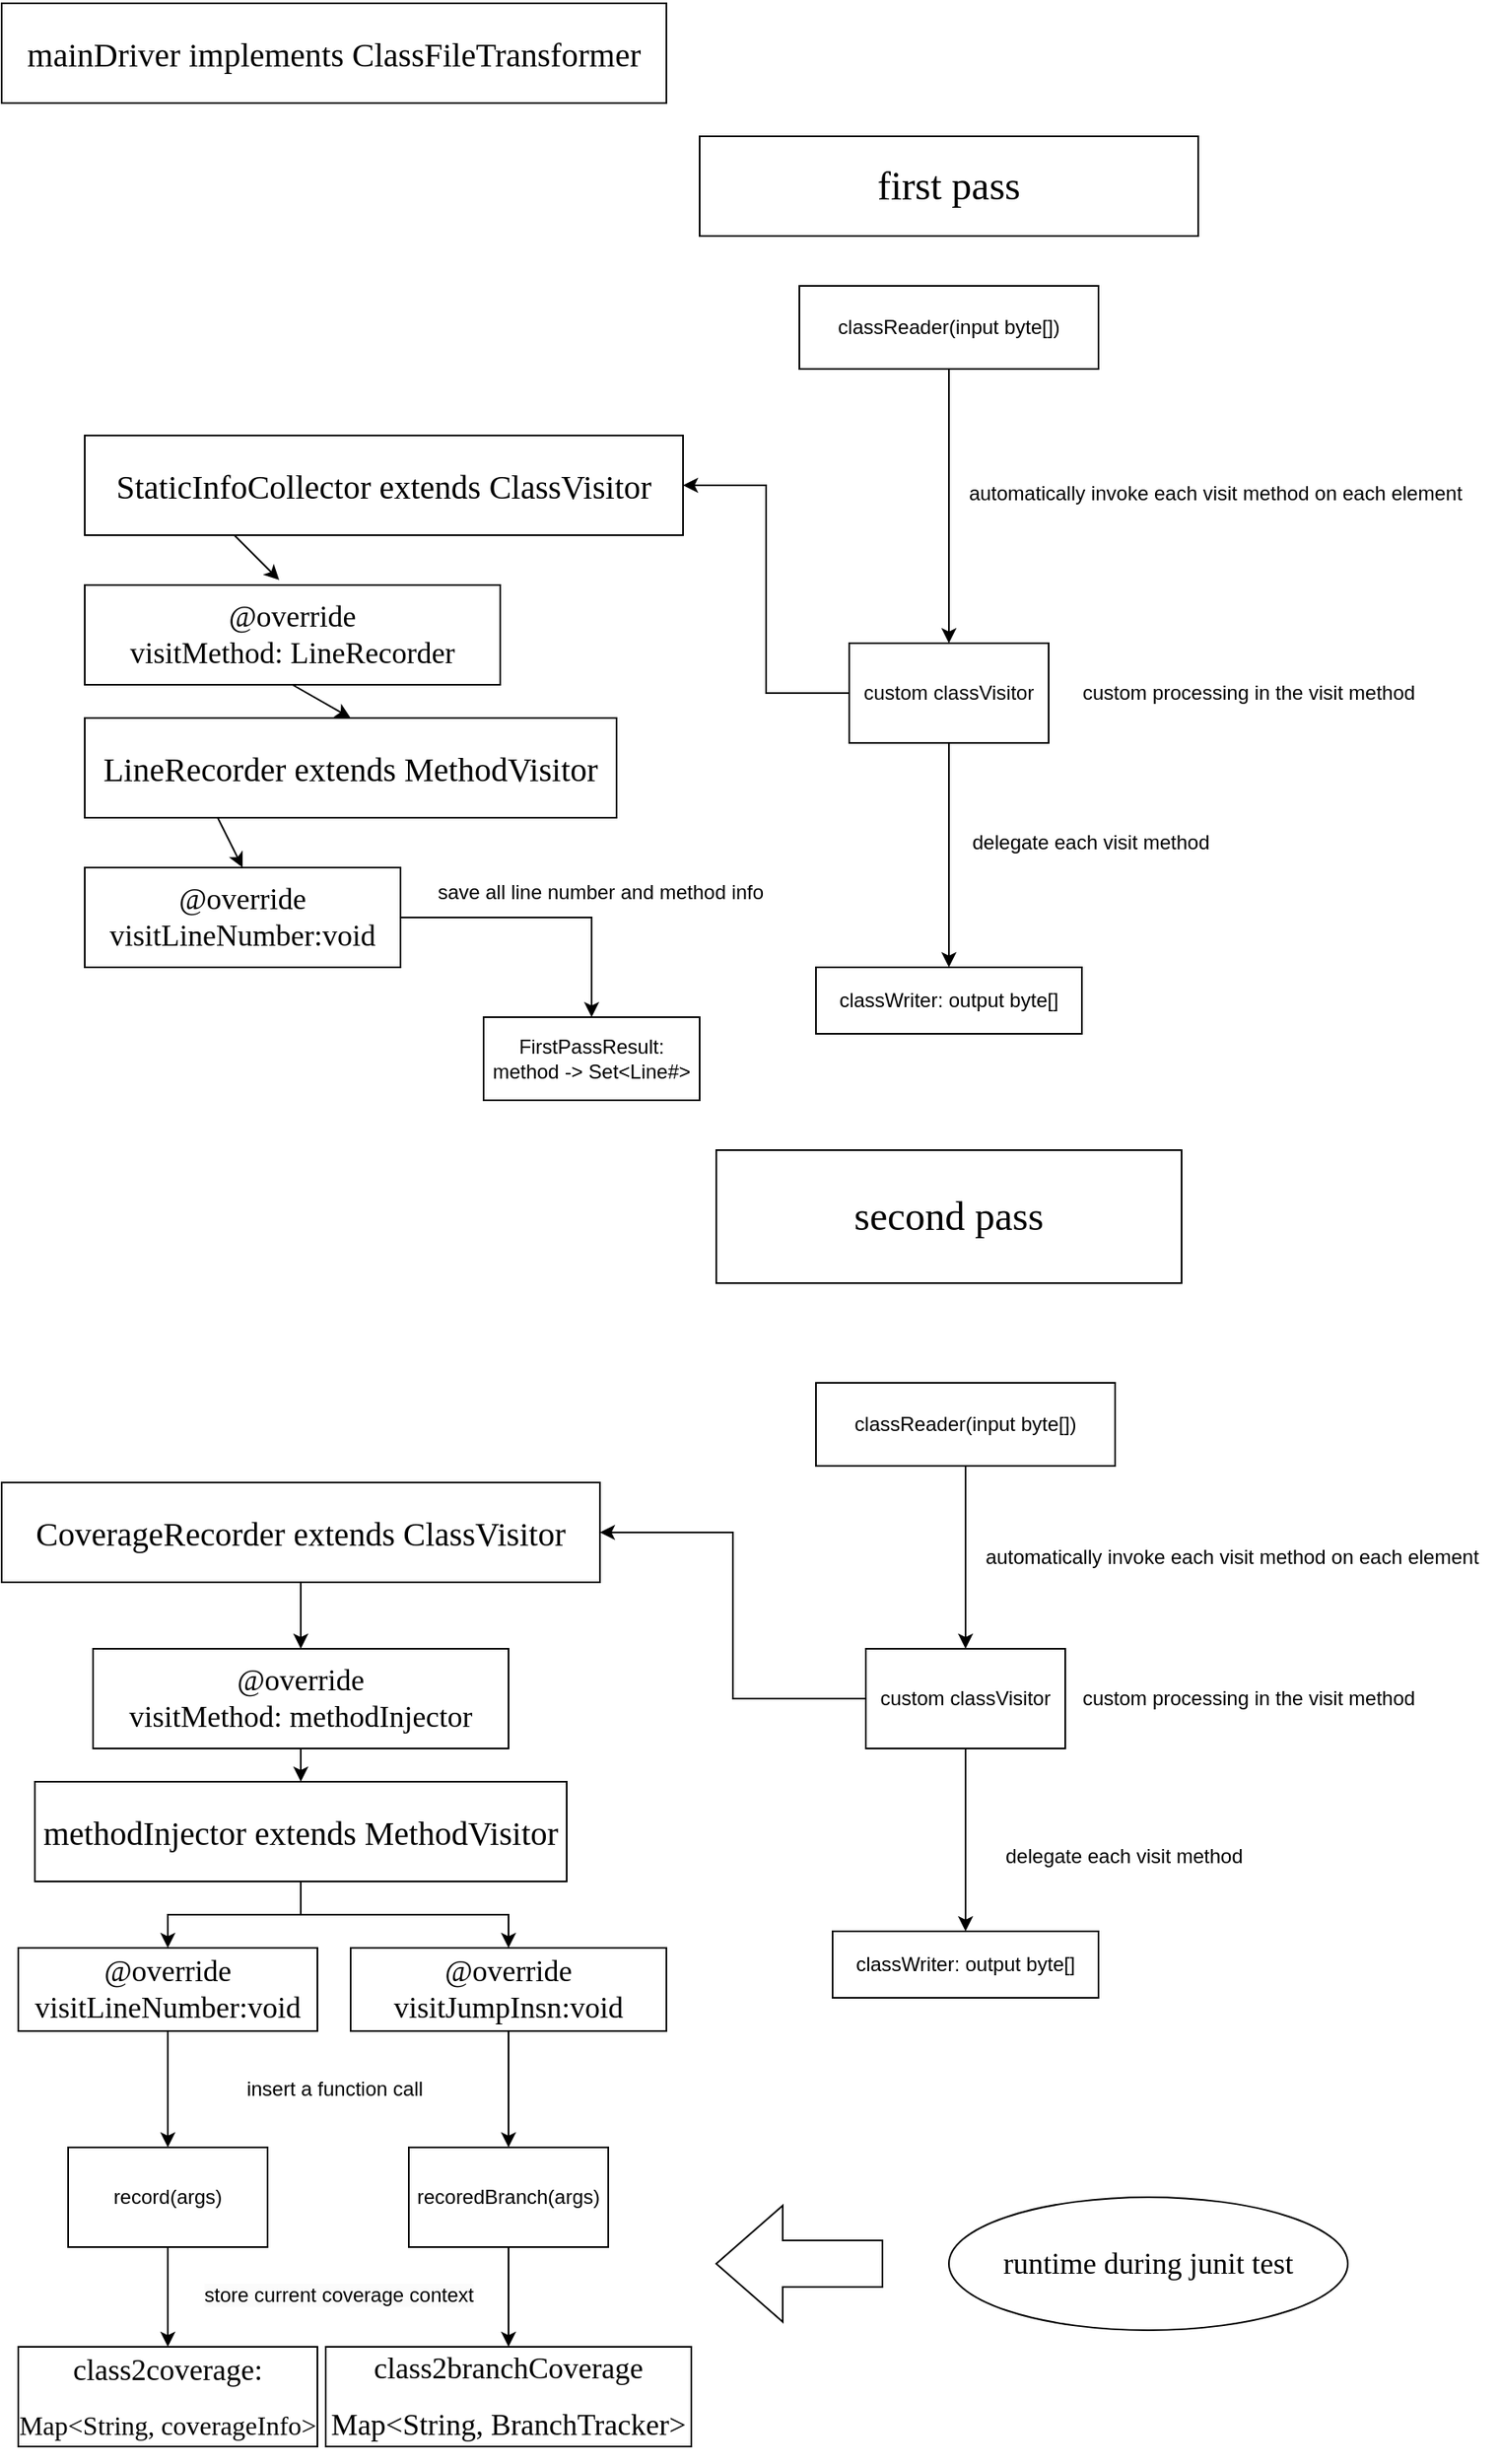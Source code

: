 <mxfile version="21.6.8" type="device">
  <diagram name="Page-1" id="B50agD84sXNuSAmCxt6J">
    <mxGraphModel dx="892" dy="671" grid="1" gridSize="10" guides="1" tooltips="1" connect="1" arrows="1" fold="1" page="1" pageScale="1" pageWidth="850" pageHeight="1100" math="0" shadow="0">
      <root>
        <mxCell id="0" />
        <mxCell id="1" parent="0" />
        <mxCell id="_T47_QlXfjNcCWRfcqJe-1" value="&lt;div style=&quot;font-size: 15pt;&quot;&gt;&lt;pre style=&quot;&quot;&gt;&lt;font style=&quot;&quot; face=&quot;Times New Roman&quot;&gt;mainDriver implements ClassFileTransformer&lt;/font&gt;&lt;/pre&gt;&lt;/div&gt;" style="rounded=0;whiteSpace=wrap;html=1;" vertex="1" parent="1">
          <mxGeometry x="20" y="20" width="400" height="60" as="geometry" />
        </mxCell>
        <mxCell id="_T47_QlXfjNcCWRfcqJe-3" value="&lt;font style=&quot;font-size: 24px;&quot; face=&quot;Times New Roman&quot;&gt;first pass&lt;/font&gt;" style="rounded=0;whiteSpace=wrap;html=1;" vertex="1" parent="1">
          <mxGeometry x="440" y="100" width="300" height="60" as="geometry" />
        </mxCell>
        <mxCell id="_T47_QlXfjNcCWRfcqJe-4" value="&lt;div style=&quot;font-size: 15pt;&quot;&gt;&lt;pre style=&quot;&quot;&gt;&lt;font face=&quot;Times New Roman&quot;&gt;StaticInfoCollector extends ClassVisitor&lt;/font&gt;&lt;/pre&gt;&lt;/div&gt;" style="rounded=0;whiteSpace=wrap;html=1;" vertex="1" parent="1">
          <mxGeometry x="70" y="280" width="360" height="60" as="geometry" />
        </mxCell>
        <mxCell id="_T47_QlXfjNcCWRfcqJe-5" value="&lt;font style=&quot;font-size: 18px;&quot; face=&quot;Times New Roman&quot;&gt;@override&lt;br&gt;visitMethod: LineRecorder&lt;/font&gt;" style="rounded=0;whiteSpace=wrap;html=1;" vertex="1" parent="1">
          <mxGeometry x="70" y="370" width="250" height="60" as="geometry" />
        </mxCell>
        <mxCell id="_T47_QlXfjNcCWRfcqJe-6" value="&lt;div style=&quot;font-size: 15pt;&quot;&gt;&lt;pre style=&quot;&quot;&gt;&lt;font face=&quot;Times New Roman&quot;&gt;LineRecorder extends MethodVisitor&lt;/font&gt;&lt;/pre&gt;&lt;/div&gt;" style="rounded=0;whiteSpace=wrap;html=1;" vertex="1" parent="1">
          <mxGeometry x="70" y="450" width="320" height="60" as="geometry" />
        </mxCell>
        <mxCell id="_T47_QlXfjNcCWRfcqJe-7" value="&lt;font style=&quot;&quot;&gt;&lt;font face=&quot;Times New Roman&quot; style=&quot;font-size: 18px;&quot;&gt;@override&lt;br&gt;&lt;span style=&quot;background-color: initial;&quot;&gt;visitLineNumber:void&lt;/span&gt;&lt;/font&gt;&lt;br&gt;&lt;/font&gt;" style="rounded=0;whiteSpace=wrap;html=1;" vertex="1" parent="1">
          <mxGeometry x="70" y="540" width="190" height="60" as="geometry" />
        </mxCell>
        <mxCell id="_T47_QlXfjNcCWRfcqJe-8" value="" style="endArrow=classic;html=1;rounded=0;exitX=0.25;exitY=1;exitDx=0;exitDy=0;entryX=0.468;entryY=-0.05;entryDx=0;entryDy=0;entryPerimeter=0;" edge="1" parent="1" source="_T47_QlXfjNcCWRfcqJe-4" target="_T47_QlXfjNcCWRfcqJe-5">
          <mxGeometry width="50" height="50" relative="1" as="geometry">
            <mxPoint x="300" y="280" as="sourcePoint" />
            <mxPoint x="350" y="230" as="targetPoint" />
          </mxGeometry>
        </mxCell>
        <mxCell id="_T47_QlXfjNcCWRfcqJe-9" value="" style="endArrow=classic;html=1;rounded=0;exitX=0.5;exitY=1;exitDx=0;exitDy=0;entryX=0.5;entryY=0;entryDx=0;entryDy=0;" edge="1" parent="1" source="_T47_QlXfjNcCWRfcqJe-5" target="_T47_QlXfjNcCWRfcqJe-6">
          <mxGeometry width="50" height="50" relative="1" as="geometry">
            <mxPoint x="300" y="280" as="sourcePoint" />
            <mxPoint x="350" y="230" as="targetPoint" />
          </mxGeometry>
        </mxCell>
        <mxCell id="_T47_QlXfjNcCWRfcqJe-10" value="" style="endArrow=classic;html=1;rounded=0;exitX=0.25;exitY=1;exitDx=0;exitDy=0;entryX=0.5;entryY=0;entryDx=0;entryDy=0;" edge="1" parent="1" source="_T47_QlXfjNcCWRfcqJe-6" target="_T47_QlXfjNcCWRfcqJe-7">
          <mxGeometry width="50" height="50" relative="1" as="geometry">
            <mxPoint x="300" y="280" as="sourcePoint" />
            <mxPoint x="350" y="230" as="targetPoint" />
          </mxGeometry>
        </mxCell>
        <mxCell id="_T47_QlXfjNcCWRfcqJe-11" value="save all line number and method info" style="text;html=1;align=center;verticalAlign=middle;resizable=0;points=[];autosize=1;strokeColor=none;fillColor=none;" vertex="1" parent="1">
          <mxGeometry x="270" y="540" width="220" height="30" as="geometry" />
        </mxCell>
        <mxCell id="_T47_QlXfjNcCWRfcqJe-16" style="edgeStyle=orthogonalEdgeStyle;rounded=0;orthogonalLoop=1;jettySize=auto;html=1;exitX=0.5;exitY=1;exitDx=0;exitDy=0;entryX=0.5;entryY=0;entryDx=0;entryDy=0;" edge="1" parent="1" source="_T47_QlXfjNcCWRfcqJe-12" target="_T47_QlXfjNcCWRfcqJe-13">
          <mxGeometry relative="1" as="geometry" />
        </mxCell>
        <mxCell id="_T47_QlXfjNcCWRfcqJe-12" value="classReader(input byte[])" style="rounded=0;whiteSpace=wrap;html=1;" vertex="1" parent="1">
          <mxGeometry x="500" y="190" width="180" height="50" as="geometry" />
        </mxCell>
        <mxCell id="_T47_QlXfjNcCWRfcqJe-17" style="edgeStyle=orthogonalEdgeStyle;rounded=0;orthogonalLoop=1;jettySize=auto;html=1;exitX=0.5;exitY=1;exitDx=0;exitDy=0;" edge="1" parent="1" source="_T47_QlXfjNcCWRfcqJe-13" target="_T47_QlXfjNcCWRfcqJe-14">
          <mxGeometry relative="1" as="geometry" />
        </mxCell>
        <mxCell id="_T47_QlXfjNcCWRfcqJe-22" style="edgeStyle=orthogonalEdgeStyle;rounded=0;orthogonalLoop=1;jettySize=auto;html=1;entryX=1;entryY=0.5;entryDx=0;entryDy=0;" edge="1" parent="1" source="_T47_QlXfjNcCWRfcqJe-13" target="_T47_QlXfjNcCWRfcqJe-4">
          <mxGeometry relative="1" as="geometry" />
        </mxCell>
        <mxCell id="_T47_QlXfjNcCWRfcqJe-13" value="custom classVisitor" style="rounded=0;whiteSpace=wrap;html=1;" vertex="1" parent="1">
          <mxGeometry x="530" y="405" width="120" height="60" as="geometry" />
        </mxCell>
        <mxCell id="_T47_QlXfjNcCWRfcqJe-14" value="classWriter: output byte[]" style="rounded=0;whiteSpace=wrap;html=1;" vertex="1" parent="1">
          <mxGeometry x="510" y="600" width="160" height="40" as="geometry" />
        </mxCell>
        <mxCell id="_T47_QlXfjNcCWRfcqJe-15" value="&lt;font style=&quot;font-size: 24px;&quot; face=&quot;Times New Roman&quot;&gt;second pass&lt;/font&gt;" style="rounded=0;whiteSpace=wrap;html=1;" vertex="1" parent="1">
          <mxGeometry x="450" y="710" width="280" height="80" as="geometry" />
        </mxCell>
        <mxCell id="_T47_QlXfjNcCWRfcqJe-19" value="automatically invoke each visit method on each element" style="text;html=1;align=center;verticalAlign=middle;resizable=0;points=[];autosize=1;strokeColor=none;fillColor=none;" vertex="1" parent="1">
          <mxGeometry x="590" y="300" width="320" height="30" as="geometry" />
        </mxCell>
        <mxCell id="_T47_QlXfjNcCWRfcqJe-20" value="delegate each visit method" style="text;html=1;align=center;verticalAlign=middle;resizable=0;points=[];autosize=1;strokeColor=none;fillColor=none;" vertex="1" parent="1">
          <mxGeometry x="590" y="510" width="170" height="30" as="geometry" />
        </mxCell>
        <mxCell id="_T47_QlXfjNcCWRfcqJe-21" value="custom processing in the visit method" style="text;html=1;align=center;verticalAlign=middle;resizable=0;points=[];autosize=1;strokeColor=none;fillColor=none;" vertex="1" parent="1">
          <mxGeometry x="660" y="420" width="220" height="30" as="geometry" />
        </mxCell>
        <mxCell id="_T47_QlXfjNcCWRfcqJe-23" value="FirstPassResult:&lt;br&gt;method -&amp;gt; Set&amp;lt;Line#&amp;gt;" style="rounded=0;whiteSpace=wrap;html=1;" vertex="1" parent="1">
          <mxGeometry x="310" y="630" width="130" height="50" as="geometry" />
        </mxCell>
        <mxCell id="_T47_QlXfjNcCWRfcqJe-24" value="" style="endArrow=classic;html=1;rounded=0;entryX=0.5;entryY=0;entryDx=0;entryDy=0;exitX=1;exitY=0.5;exitDx=0;exitDy=0;" edge="1" parent="1" source="_T47_QlXfjNcCWRfcqJe-7" target="_T47_QlXfjNcCWRfcqJe-23">
          <mxGeometry width="50" height="50" relative="1" as="geometry">
            <mxPoint x="390" y="570" as="sourcePoint" />
            <mxPoint x="440" y="520" as="targetPoint" />
            <Array as="points">
              <mxPoint x="375" y="570" />
            </Array>
          </mxGeometry>
        </mxCell>
        <mxCell id="_T47_QlXfjNcCWRfcqJe-25" value="&lt;div style=&quot;font-size: 15pt;&quot;&gt;&lt;pre style=&quot;&quot;&gt;&lt;font face=&quot;Times New Roman&quot;&gt;CoverageRecorder extends ClassVisitor&lt;/font&gt;&lt;/pre&gt;&lt;/div&gt;" style="rounded=0;whiteSpace=wrap;html=1;" vertex="1" parent="1">
          <mxGeometry x="20" y="910" width="360" height="60" as="geometry" />
        </mxCell>
        <mxCell id="_T47_QlXfjNcCWRfcqJe-26" value="&lt;font style=&quot;font-size: 18px;&quot; face=&quot;Times New Roman&quot;&gt;@override&lt;br&gt;visitMethod: methodInjector&lt;/font&gt;" style="rounded=0;whiteSpace=wrap;html=1;" vertex="1" parent="1">
          <mxGeometry x="75" y="1010" width="250" height="60" as="geometry" />
        </mxCell>
        <mxCell id="_T47_QlXfjNcCWRfcqJe-62" style="edgeStyle=orthogonalEdgeStyle;rounded=0;orthogonalLoop=1;jettySize=auto;html=1;exitX=0.5;exitY=1;exitDx=0;exitDy=0;entryX=0.5;entryY=0;entryDx=0;entryDy=0;" edge="1" parent="1" source="_T47_QlXfjNcCWRfcqJe-27" target="_T47_QlXfjNcCWRfcqJe-28">
          <mxGeometry relative="1" as="geometry" />
        </mxCell>
        <mxCell id="_T47_QlXfjNcCWRfcqJe-63" style="edgeStyle=orthogonalEdgeStyle;rounded=0;orthogonalLoop=1;jettySize=auto;html=1;entryX=0.5;entryY=0;entryDx=0;entryDy=0;" edge="1" parent="1" source="_T47_QlXfjNcCWRfcqJe-27" target="_T47_QlXfjNcCWRfcqJe-40">
          <mxGeometry relative="1" as="geometry" />
        </mxCell>
        <mxCell id="_T47_QlXfjNcCWRfcqJe-27" value="&lt;div style=&quot;font-size: 15pt;&quot;&gt;&lt;pre style=&quot;&quot;&gt;&lt;font face=&quot;Times New Roman&quot;&gt;methodInjector extends MethodVisitor&lt;/font&gt;&lt;/pre&gt;&lt;/div&gt;" style="rounded=0;whiteSpace=wrap;html=1;" vertex="1" parent="1">
          <mxGeometry x="40" y="1090" width="320" height="60" as="geometry" />
        </mxCell>
        <mxCell id="_T47_QlXfjNcCWRfcqJe-58" style="edgeStyle=orthogonalEdgeStyle;rounded=0;orthogonalLoop=1;jettySize=auto;html=1;entryX=0.5;entryY=0;entryDx=0;entryDy=0;" edge="1" parent="1" source="_T47_QlXfjNcCWRfcqJe-28" target="_T47_QlXfjNcCWRfcqJe-34">
          <mxGeometry relative="1" as="geometry" />
        </mxCell>
        <mxCell id="_T47_QlXfjNcCWRfcqJe-28" value="&lt;font style=&quot;&quot;&gt;&lt;font face=&quot;Times New Roman&quot; style=&quot;font-size: 18px;&quot;&gt;@override&lt;br&gt;&lt;span style=&quot;background-color: initial;&quot;&gt;visitLineNumber:void&lt;/span&gt;&lt;/font&gt;&lt;br&gt;&lt;/font&gt;" style="rounded=0;whiteSpace=wrap;html=1;" vertex="1" parent="1">
          <mxGeometry x="30" y="1190" width="180" height="50" as="geometry" />
        </mxCell>
        <mxCell id="_T47_QlXfjNcCWRfcqJe-29" value="" style="endArrow=classic;html=1;rounded=0;exitX=0.5;exitY=1;exitDx=0;exitDy=0;entryX=0.5;entryY=0;entryDx=0;entryDy=0;" edge="1" parent="1" source="_T47_QlXfjNcCWRfcqJe-25" target="_T47_QlXfjNcCWRfcqJe-26">
          <mxGeometry width="50" height="50" relative="1" as="geometry">
            <mxPoint x="260" y="910" as="sourcePoint" />
            <mxPoint x="310" y="860" as="targetPoint" />
          </mxGeometry>
        </mxCell>
        <mxCell id="_T47_QlXfjNcCWRfcqJe-30" value="" style="endArrow=classic;html=1;rounded=0;exitX=0.5;exitY=1;exitDx=0;exitDy=0;entryX=0.5;entryY=0;entryDx=0;entryDy=0;" edge="1" parent="1" source="_T47_QlXfjNcCWRfcqJe-26" target="_T47_QlXfjNcCWRfcqJe-27">
          <mxGeometry width="50" height="50" relative="1" as="geometry">
            <mxPoint x="260" y="910" as="sourcePoint" />
            <mxPoint x="310" y="860" as="targetPoint" />
          </mxGeometry>
        </mxCell>
        <mxCell id="_T47_QlXfjNcCWRfcqJe-59" style="edgeStyle=orthogonalEdgeStyle;rounded=0;orthogonalLoop=1;jettySize=auto;html=1;entryX=0.5;entryY=0;entryDx=0;entryDy=0;" edge="1" parent="1" source="_T47_QlXfjNcCWRfcqJe-34" target="_T47_QlXfjNcCWRfcqJe-35">
          <mxGeometry relative="1" as="geometry" />
        </mxCell>
        <mxCell id="_T47_QlXfjNcCWRfcqJe-34" value="record(args)" style="rounded=0;whiteSpace=wrap;html=1;" vertex="1" parent="1">
          <mxGeometry x="60" y="1310" width="120" height="60" as="geometry" />
        </mxCell>
        <mxCell id="_T47_QlXfjNcCWRfcqJe-35" value="&lt;div style=&quot;&quot;&gt;&lt;pre style=&quot;&quot;&gt;&lt;font style=&quot;font-size: 18px;&quot; face=&quot;Times New Roman&quot;&gt;class2coverage:&lt;/font&gt;&lt;/pre&gt;&lt;pre style=&quot;&quot;&gt;&lt;div style=&quot;&quot;&gt;&lt;pre style=&quot;&quot;&gt;&lt;font size=&quot;3&quot; style=&quot;&quot; face=&quot;Times New Roman&quot;&gt;Map&amp;lt;String, coverageInfo&amp;gt;&lt;/font&gt;&lt;/pre&gt;&lt;/div&gt;&lt;/pre&gt;&lt;/div&gt;" style="rounded=0;whiteSpace=wrap;html=1;" vertex="1" parent="1">
          <mxGeometry x="30" y="1430" width="180" height="60" as="geometry" />
        </mxCell>
        <mxCell id="_T47_QlXfjNcCWRfcqJe-37" value="&lt;span style=&quot;color: rgb(0, 0, 0); font-family: Helvetica; font-size: 12px; font-style: normal; font-variant-ligatures: normal; font-variant-caps: normal; font-weight: 400; letter-spacing: normal; orphans: 2; text-align: center; text-indent: 0px; text-transform: none; widows: 2; word-spacing: 0px; -webkit-text-stroke-width: 0px; background-color: rgb(251, 251, 251); text-decoration-thickness: initial; text-decoration-style: initial; text-decoration-color: initial; float: none; display: inline !important;&quot;&gt;store current coverage context&lt;/span&gt;" style="text;whiteSpace=wrap;html=1;" vertex="1" parent="1">
          <mxGeometry x="140" y="1385" width="170" height="30" as="geometry" />
        </mxCell>
        <mxCell id="_T47_QlXfjNcCWRfcqJe-39" value="insert a function call" style="text;html=1;align=center;verticalAlign=middle;resizable=0;points=[];autosize=1;strokeColor=none;fillColor=none;" vertex="1" parent="1">
          <mxGeometry x="155" y="1260" width="130" height="30" as="geometry" />
        </mxCell>
        <mxCell id="_T47_QlXfjNcCWRfcqJe-60" style="edgeStyle=orthogonalEdgeStyle;rounded=0;orthogonalLoop=1;jettySize=auto;html=1;exitX=0.5;exitY=1;exitDx=0;exitDy=0;entryX=0.5;entryY=0;entryDx=0;entryDy=0;" edge="1" parent="1" source="_T47_QlXfjNcCWRfcqJe-40" target="_T47_QlXfjNcCWRfcqJe-43">
          <mxGeometry relative="1" as="geometry" />
        </mxCell>
        <mxCell id="_T47_QlXfjNcCWRfcqJe-40" value="&lt;font style=&quot;&quot;&gt;&lt;font face=&quot;Times New Roman&quot; style=&quot;font-size: 18px;&quot;&gt;@override&lt;br&gt;&lt;span style=&quot;background-color: initial;&quot;&gt;visitJumpInsn:void&lt;/span&gt;&lt;/font&gt;&lt;br&gt;&lt;/font&gt;" style="rounded=0;whiteSpace=wrap;html=1;" vertex="1" parent="1">
          <mxGeometry x="230" y="1190" width="190" height="50" as="geometry" />
        </mxCell>
        <mxCell id="_T47_QlXfjNcCWRfcqJe-61" style="edgeStyle=orthogonalEdgeStyle;rounded=0;orthogonalLoop=1;jettySize=auto;html=1;entryX=0.5;entryY=0;entryDx=0;entryDy=0;" edge="1" parent="1" source="_T47_QlXfjNcCWRfcqJe-43" target="_T47_QlXfjNcCWRfcqJe-46">
          <mxGeometry relative="1" as="geometry" />
        </mxCell>
        <mxCell id="_T47_QlXfjNcCWRfcqJe-43" value="recoredBranch(args)" style="rounded=0;whiteSpace=wrap;html=1;" vertex="1" parent="1">
          <mxGeometry x="265" y="1310" width="120" height="60" as="geometry" />
        </mxCell>
        <mxCell id="_T47_QlXfjNcCWRfcqJe-46" value="&lt;div style=&quot;&quot;&gt;&lt;pre style=&quot;&quot;&gt;&lt;pre style=&quot;border-color: var(--border-color);&quot;&gt;&lt;font style=&quot;border-color: var(--border-color); font-size: 18px;&quot; face=&quot;Times New Roman&quot;&gt;class2branchCoverage&lt;/font&gt;&lt;/pre&gt;&lt;/pre&gt;&lt;pre style=&quot;&quot;&gt;&lt;font style=&quot;font-size: 18px;&quot; face=&quot;Times New Roman&quot;&gt;Map&amp;lt;String, BranchTracker&amp;gt;&lt;/font&gt;&lt;/pre&gt;&lt;/div&gt;" style="rounded=0;whiteSpace=wrap;html=1;" vertex="1" parent="1">
          <mxGeometry x="215" y="1430" width="220" height="60" as="geometry" />
        </mxCell>
        <mxCell id="_T47_QlXfjNcCWRfcqJe-65" style="edgeStyle=orthogonalEdgeStyle;rounded=0;orthogonalLoop=1;jettySize=auto;html=1;exitX=0.5;exitY=1;exitDx=0;exitDy=0;entryX=0.5;entryY=0;entryDx=0;entryDy=0;" edge="1" parent="1" source="_T47_QlXfjNcCWRfcqJe-66" target="_T47_QlXfjNcCWRfcqJe-68">
          <mxGeometry relative="1" as="geometry" />
        </mxCell>
        <mxCell id="_T47_QlXfjNcCWRfcqJe-66" value="classReader(input byte[])" style="rounded=0;whiteSpace=wrap;html=1;" vertex="1" parent="1">
          <mxGeometry x="510" y="850" width="180" height="50" as="geometry" />
        </mxCell>
        <mxCell id="_T47_QlXfjNcCWRfcqJe-67" style="edgeStyle=orthogonalEdgeStyle;rounded=0;orthogonalLoop=1;jettySize=auto;html=1;exitX=0.5;exitY=1;exitDx=0;exitDy=0;" edge="1" parent="1" source="_T47_QlXfjNcCWRfcqJe-68" target="_T47_QlXfjNcCWRfcqJe-69">
          <mxGeometry relative="1" as="geometry" />
        </mxCell>
        <mxCell id="_T47_QlXfjNcCWRfcqJe-72" style="edgeStyle=orthogonalEdgeStyle;rounded=0;orthogonalLoop=1;jettySize=auto;html=1;exitX=0;exitY=0.5;exitDx=0;exitDy=0;entryX=1;entryY=0.5;entryDx=0;entryDy=0;" edge="1" parent="1" source="_T47_QlXfjNcCWRfcqJe-68" target="_T47_QlXfjNcCWRfcqJe-25">
          <mxGeometry relative="1" as="geometry" />
        </mxCell>
        <mxCell id="_T47_QlXfjNcCWRfcqJe-68" value="custom classVisitor" style="rounded=0;whiteSpace=wrap;html=1;" vertex="1" parent="1">
          <mxGeometry x="540" y="1010" width="120" height="60" as="geometry" />
        </mxCell>
        <mxCell id="_T47_QlXfjNcCWRfcqJe-69" value="classWriter: output byte[]" style="rounded=0;whiteSpace=wrap;html=1;" vertex="1" parent="1">
          <mxGeometry x="520" y="1180" width="160" height="40" as="geometry" />
        </mxCell>
        <mxCell id="_T47_QlXfjNcCWRfcqJe-70" value="delegate each visit method" style="text;html=1;align=center;verticalAlign=middle;resizable=0;points=[];autosize=1;strokeColor=none;fillColor=none;" vertex="1" parent="1">
          <mxGeometry x="610" y="1120" width="170" height="30" as="geometry" />
        </mxCell>
        <mxCell id="_T47_QlXfjNcCWRfcqJe-71" value="custom processing in the visit method" style="text;html=1;align=center;verticalAlign=middle;resizable=0;points=[];autosize=1;strokeColor=none;fillColor=none;" vertex="1" parent="1">
          <mxGeometry x="660" y="1025" width="220" height="30" as="geometry" />
        </mxCell>
        <mxCell id="_T47_QlXfjNcCWRfcqJe-73" value="automatically invoke each visit method on each element" style="text;html=1;align=center;verticalAlign=middle;resizable=0;points=[];autosize=1;strokeColor=none;fillColor=none;" vertex="1" parent="1">
          <mxGeometry x="600" y="940" width="320" height="30" as="geometry" />
        </mxCell>
        <mxCell id="_T47_QlXfjNcCWRfcqJe-74" value="&lt;font style=&quot;font-size: 18px;&quot; face=&quot;Times New Roman&quot;&gt;runtime during junit test&lt;/font&gt;" style="ellipse;whiteSpace=wrap;html=1;" vertex="1" parent="1">
          <mxGeometry x="590" y="1340" width="240" height="80" as="geometry" />
        </mxCell>
        <mxCell id="_T47_QlXfjNcCWRfcqJe-75" value="" style="html=1;shadow=0;dashed=0;align=center;verticalAlign=middle;shape=mxgraph.arrows2.arrow;dy=0.6;dx=40;flipH=1;notch=0;" vertex="1" parent="1">
          <mxGeometry x="450" y="1345" width="100" height="70" as="geometry" />
        </mxCell>
      </root>
    </mxGraphModel>
  </diagram>
</mxfile>

